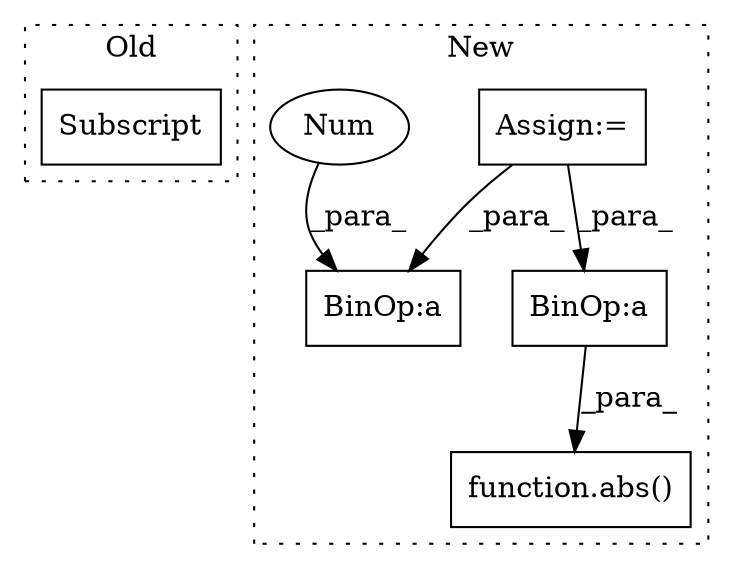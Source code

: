 digraph G {
subgraph cluster0 {
1 [label="Subscript" a="63" s="17263,0" l="14,0" shape="box"];
label = "Old";
style="dotted";
}
subgraph cluster1 {
2 [label="function.abs()" a="75" s="16994,17019" l="4,1" shape="box"];
3 [label="Assign:=" a="68" s="16515" l="3" shape="box"];
4 [label="BinOp:a" a="82" s="17239" l="3" shape="box"];
5 [label="Num" a="76" s="17242" l="1" shape="ellipse"];
6 [label="BinOp:a" a="82" s="17007" l="3" shape="box"];
label = "New";
style="dotted";
}
3 -> 6 [label="_para_"];
3 -> 4 [label="_para_"];
5 -> 4 [label="_para_"];
6 -> 2 [label="_para_"];
}